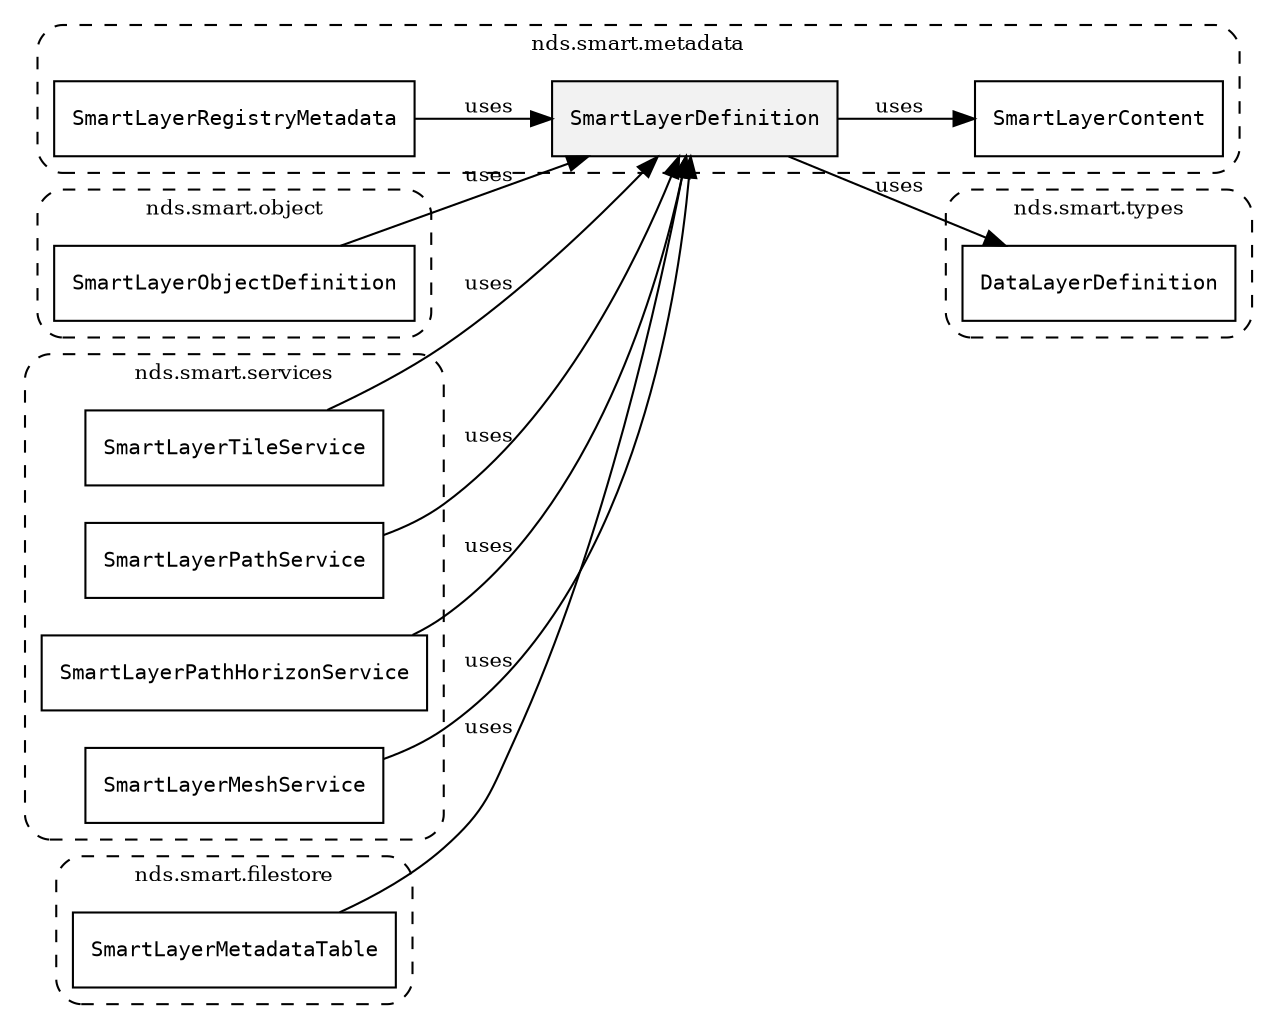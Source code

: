 /**
 * This dot file creates symbol collaboration diagram for SmartLayerDefinition.
 */
digraph ZSERIO
{
    node [shape=box, fontsize=10];
    rankdir="LR";
    fontsize=10;
    tooltip="SmartLayerDefinition collaboration diagram";

    subgraph "cluster_nds.smart.metadata"
    {
        style="dashed, rounded";
        label="nds.smart.metadata";
        tooltip="Package nds.smart.metadata";
        href="../../../content/packages/nds.smart.metadata.html#Package-nds-smart-metadata";
        target="_parent";

        "SmartLayerDefinition" [style="filled", fillcolor="#0000000D", target="_parent", label=<<font face="monospace"><table align="center" border="0" cellspacing="0" cellpadding="0"><tr><td href="../../../content/packages/nds.smart.metadata.html#Structure-SmartLayerDefinition" title="Structure defined in nds.smart.metadata">SmartLayerDefinition</td></tr></table></font>>];
        "SmartLayerContent" [target="_parent", label=<<font face="monospace"><table align="center" border="0" cellspacing="0" cellpadding="0"><tr><td href="../../../content/packages/nds.smart.metadata.html#Structure-SmartLayerContent" title="Structure defined in nds.smart.metadata">SmartLayerContent</td></tr></table></font>>];
        "SmartLayerRegistryMetadata" [target="_parent", label=<<font face="monospace"><table align="center" border="0" cellspacing="0" cellpadding="0"><tr><td href="../../../content/packages/nds.smart.metadata.html#Structure-SmartLayerRegistryMetadata" title="Structure defined in nds.smart.metadata">SmartLayerRegistryMetadata</td></tr></table></font>>];
    }

    subgraph "cluster_nds.smart.types"
    {
        style="dashed, rounded";
        label="nds.smart.types";
        tooltip="Package nds.smart.types";
        href="../../../content/packages/nds.smart.types.html#Package-nds-smart-types";
        target="_parent";

        "DataLayerDefinition" [target="_parent", label=<<font face="monospace"><table align="center" border="0" cellspacing="0" cellpadding="0"><tr><td href="../../../content/packages/nds.smart.types.html#Structure-DataLayerDefinition" title="Structure defined in nds.smart.types">DataLayerDefinition</td></tr></table></font>>];
    }

    subgraph "cluster_nds.smart.object"
    {
        style="dashed, rounded";
        label="nds.smart.object";
        tooltip="Package nds.smart.object";
        href="../../../content/packages/nds.smart.object.html#Package-nds-smart-object";
        target="_parent";

        "SmartLayerObjectDefinition" [target="_parent", label=<<font face="monospace"><table align="center" border="0" cellspacing="0" cellpadding="0"><tr><td href="../../../content/packages/nds.smart.object.html#Structure-SmartLayerObjectDefinition" title="Structure defined in nds.smart.object">SmartLayerObjectDefinition</td></tr></table></font>>];
    }

    subgraph "cluster_nds.smart.services"
    {
        style="dashed, rounded";
        label="nds.smart.services";
        tooltip="Package nds.smart.services";
        href="../../../content/packages/nds.smart.services.html#Package-nds-smart-services";
        target="_parent";

        "SmartLayerTileService" [target="_parent", label=<<font face="monospace"><table align="center" border="0" cellspacing="0" cellpadding="0"><tr><td href="../../../content/packages/nds.smart.services.html#Service-SmartLayerTileService" title="Service defined in nds.smart.services">SmartLayerTileService</td></tr></table></font>>];
        "SmartLayerPathService" [target="_parent", label=<<font face="monospace"><table align="center" border="0" cellspacing="0" cellpadding="0"><tr><td href="../../../content/packages/nds.smart.services.html#Service-SmartLayerPathService" title="Service defined in nds.smart.services">SmartLayerPathService</td></tr></table></font>>];
        "SmartLayerPathHorizonService" [target="_parent", label=<<font face="monospace"><table align="center" border="0" cellspacing="0" cellpadding="0"><tr><td href="../../../content/packages/nds.smart.services.html#Service-SmartLayerPathHorizonService" title="Service defined in nds.smart.services">SmartLayerPathHorizonService</td></tr></table></font>>];
        "SmartLayerMeshService" [target="_parent", label=<<font face="monospace"><table align="center" border="0" cellspacing="0" cellpadding="0"><tr><td href="../../../content/packages/nds.smart.services.html#Service-SmartLayerMeshService" title="Service defined in nds.smart.services">SmartLayerMeshService</td></tr></table></font>>];
    }

    subgraph "cluster_nds.smart.filestore"
    {
        style="dashed, rounded";
        label="nds.smart.filestore";
        tooltip="Package nds.smart.filestore";
        href="../../../content/packages/nds.smart.filestore.html#Package-nds-smart-filestore";
        target="_parent";

        "SmartLayerMetadataTable" [target="_parent", label=<<font face="monospace"><table align="center" border="0" cellspacing="0" cellpadding="0"><tr><td href="../../../content/packages/nds.smart.filestore.html#SqlTable-SmartLayerMetadataTable" title="SqlTable defined in nds.smart.filestore">SmartLayerMetadataTable</td></tr></table></font>>];
    }

    "SmartLayerDefinition" -> "SmartLayerContent" [label="uses", fontsize=10];
    "SmartLayerDefinition" -> "DataLayerDefinition" [label="uses", fontsize=10];
    "SmartLayerObjectDefinition" -> "SmartLayerDefinition" [label="uses", fontsize=10];
    "SmartLayerRegistryMetadata" -> "SmartLayerDefinition" [label="uses", fontsize=10];
    "SmartLayerTileService" -> "SmartLayerDefinition" [label="uses", fontsize=10];
    "SmartLayerPathService" -> "SmartLayerDefinition" [label="uses", fontsize=10];
    "SmartLayerPathHorizonService" -> "SmartLayerDefinition" [label="uses", fontsize=10];
    "SmartLayerMeshService" -> "SmartLayerDefinition" [label="uses", fontsize=10];
    "SmartLayerMetadataTable" -> "SmartLayerDefinition" [label="uses", fontsize=10];
}
